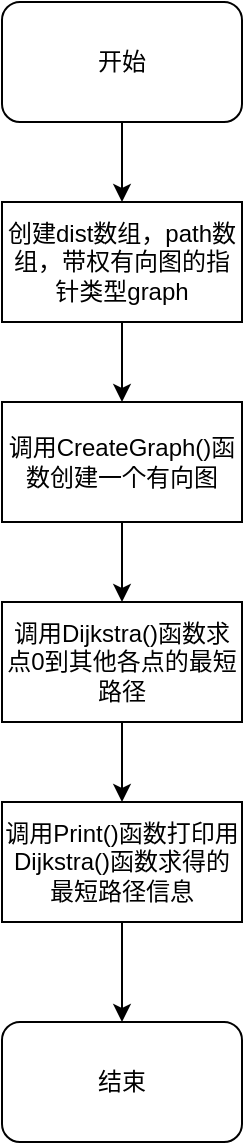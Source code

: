 <mxfile version="18.0.2" type="github">
  <diagram id="kSM8cbkAoC4XYop71QQZ" name="Page-1">
    <mxGraphModel dx="509" dy="516" grid="1" gridSize="10" guides="1" tooltips="1" connect="1" arrows="1" fold="1" page="1" pageScale="1" pageWidth="850" pageHeight="1100" math="0" shadow="0">
      <root>
        <mxCell id="0" />
        <mxCell id="1" parent="0" />
        <mxCell id="Q_2TNJctbwT2QN-Y4fvX-3" value="" style="edgeStyle=orthogonalEdgeStyle;rounded=0;orthogonalLoop=1;jettySize=auto;html=1;" edge="1" parent="1" source="Q_2TNJctbwT2QN-Y4fvX-1">
          <mxGeometry relative="1" as="geometry">
            <mxPoint x="370" y="110" as="targetPoint" />
          </mxGeometry>
        </mxCell>
        <mxCell id="Q_2TNJctbwT2QN-Y4fvX-1" value="开始" style="rounded=1;whiteSpace=wrap;html=1;" vertex="1" parent="1">
          <mxGeometry x="310" y="10" width="120" height="60" as="geometry" />
        </mxCell>
        <mxCell id="Q_2TNJctbwT2QN-Y4fvX-6" value="" style="edgeStyle=orthogonalEdgeStyle;rounded=0;orthogonalLoop=1;jettySize=auto;html=1;" edge="1" parent="1" source="Q_2TNJctbwT2QN-Y4fvX-4" target="Q_2TNJctbwT2QN-Y4fvX-5">
          <mxGeometry relative="1" as="geometry" />
        </mxCell>
        <mxCell id="Q_2TNJctbwT2QN-Y4fvX-4" value="创建dist数组，path数组，带权有向图的指针类型graph" style="rounded=0;whiteSpace=wrap;html=1;" vertex="1" parent="1">
          <mxGeometry x="310" y="110" width="120" height="60" as="geometry" />
        </mxCell>
        <mxCell id="Q_2TNJctbwT2QN-Y4fvX-8" value="" style="edgeStyle=orthogonalEdgeStyle;rounded=0;orthogonalLoop=1;jettySize=auto;html=1;" edge="1" parent="1" source="Q_2TNJctbwT2QN-Y4fvX-5" target="Q_2TNJctbwT2QN-Y4fvX-7">
          <mxGeometry relative="1" as="geometry" />
        </mxCell>
        <mxCell id="Q_2TNJctbwT2QN-Y4fvX-5" value="调用CreateGraph()函数创建一个有向图" style="rounded=0;whiteSpace=wrap;html=1;" vertex="1" parent="1">
          <mxGeometry x="310" y="210" width="120" height="60" as="geometry" />
        </mxCell>
        <mxCell id="Q_2TNJctbwT2QN-Y4fvX-10" value="" style="edgeStyle=orthogonalEdgeStyle;rounded=0;orthogonalLoop=1;jettySize=auto;html=1;" edge="1" parent="1" source="Q_2TNJctbwT2QN-Y4fvX-7" target="Q_2TNJctbwT2QN-Y4fvX-9">
          <mxGeometry relative="1" as="geometry" />
        </mxCell>
        <mxCell id="Q_2TNJctbwT2QN-Y4fvX-7" value="调用Dijkstra()函数求点0到其他各点的最短路径" style="rounded=0;whiteSpace=wrap;html=1;" vertex="1" parent="1">
          <mxGeometry x="310" y="310" width="120" height="60" as="geometry" />
        </mxCell>
        <mxCell id="Q_2TNJctbwT2QN-Y4fvX-12" value="" style="edgeStyle=orthogonalEdgeStyle;rounded=0;orthogonalLoop=1;jettySize=auto;html=1;" edge="1" parent="1" source="Q_2TNJctbwT2QN-Y4fvX-9">
          <mxGeometry relative="1" as="geometry">
            <mxPoint x="370" y="520" as="targetPoint" />
          </mxGeometry>
        </mxCell>
        <mxCell id="Q_2TNJctbwT2QN-Y4fvX-9" value="调用Print()函数打印用Dijkstra()函数求得的最短路径信息" style="rounded=0;whiteSpace=wrap;html=1;" vertex="1" parent="1">
          <mxGeometry x="310" y="410" width="120" height="60" as="geometry" />
        </mxCell>
        <mxCell id="Q_2TNJctbwT2QN-Y4fvX-13" value="结束" style="rounded=1;whiteSpace=wrap;html=1;" vertex="1" parent="1">
          <mxGeometry x="310" y="520" width="120" height="60" as="geometry" />
        </mxCell>
      </root>
    </mxGraphModel>
  </diagram>
</mxfile>
